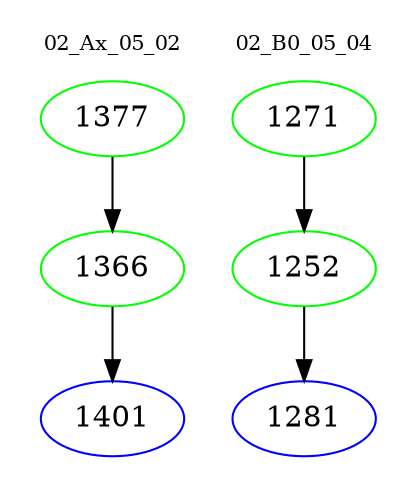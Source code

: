 digraph{
subgraph cluster_0 {
color = white
label = "02_Ax_05_02";
fontsize=10;
T0_1377 [label="1377", color="green"]
T0_1377 -> T0_1366 [color="black"]
T0_1366 [label="1366", color="green"]
T0_1366 -> T0_1401 [color="black"]
T0_1401 [label="1401", color="blue"]
}
subgraph cluster_1 {
color = white
label = "02_B0_05_04";
fontsize=10;
T1_1271 [label="1271", color="green"]
T1_1271 -> T1_1252 [color="black"]
T1_1252 [label="1252", color="green"]
T1_1252 -> T1_1281 [color="black"]
T1_1281 [label="1281", color="blue"]
}
}
